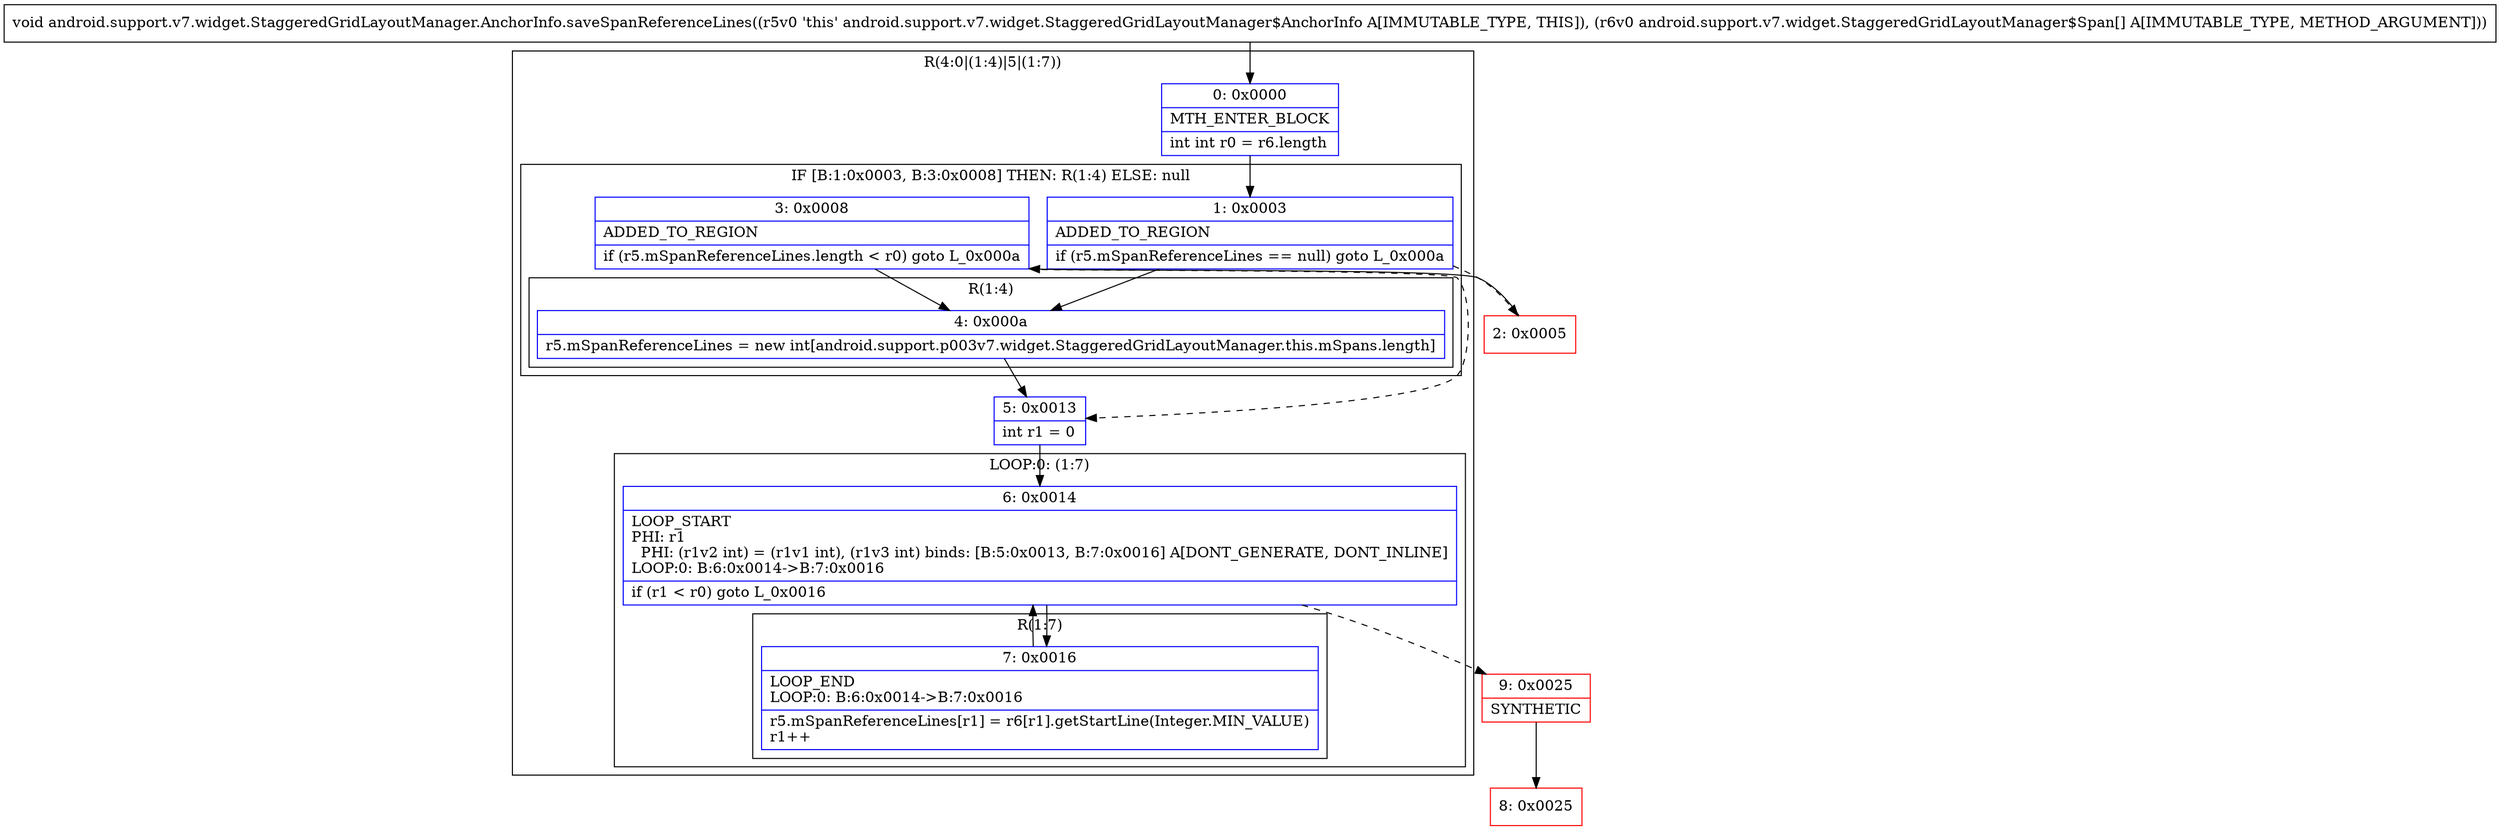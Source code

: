 digraph "CFG forandroid.support.v7.widget.StaggeredGridLayoutManager.AnchorInfo.saveSpanReferenceLines([Landroid\/support\/v7\/widget\/StaggeredGridLayoutManager$Span;)V" {
subgraph cluster_Region_1392410831 {
label = "R(4:0|(1:4)|5|(1:7))";
node [shape=record,color=blue];
Node_0 [shape=record,label="{0\:\ 0x0000|MTH_ENTER_BLOCK\l|int int r0 = r6.length\l}"];
subgraph cluster_IfRegion_1747889810 {
label = "IF [B:1:0x0003, B:3:0x0008] THEN: R(1:4) ELSE: null";
node [shape=record,color=blue];
Node_1 [shape=record,label="{1\:\ 0x0003|ADDED_TO_REGION\l|if (r5.mSpanReferenceLines == null) goto L_0x000a\l}"];
Node_3 [shape=record,label="{3\:\ 0x0008|ADDED_TO_REGION\l|if (r5.mSpanReferenceLines.length \< r0) goto L_0x000a\l}"];
subgraph cluster_Region_43377977 {
label = "R(1:4)";
node [shape=record,color=blue];
Node_4 [shape=record,label="{4\:\ 0x000a|r5.mSpanReferenceLines = new int[android.support.p003v7.widget.StaggeredGridLayoutManager.this.mSpans.length]\l}"];
}
}
Node_5 [shape=record,label="{5\:\ 0x0013|int r1 = 0\l}"];
subgraph cluster_LoopRegion_1577315227 {
label = "LOOP:0: (1:7)";
node [shape=record,color=blue];
Node_6 [shape=record,label="{6\:\ 0x0014|LOOP_START\lPHI: r1 \l  PHI: (r1v2 int) = (r1v1 int), (r1v3 int) binds: [B:5:0x0013, B:7:0x0016] A[DONT_GENERATE, DONT_INLINE]\lLOOP:0: B:6:0x0014\-\>B:7:0x0016\l|if (r1 \< r0) goto L_0x0016\l}"];
subgraph cluster_Region_1019886838 {
label = "R(1:7)";
node [shape=record,color=blue];
Node_7 [shape=record,label="{7\:\ 0x0016|LOOP_END\lLOOP:0: B:6:0x0014\-\>B:7:0x0016\l|r5.mSpanReferenceLines[r1] = r6[r1].getStartLine(Integer.MIN_VALUE)\lr1++\l}"];
}
}
}
Node_2 [shape=record,color=red,label="{2\:\ 0x0005}"];
Node_8 [shape=record,color=red,label="{8\:\ 0x0025}"];
Node_9 [shape=record,color=red,label="{9\:\ 0x0025|SYNTHETIC\l}"];
MethodNode[shape=record,label="{void android.support.v7.widget.StaggeredGridLayoutManager.AnchorInfo.saveSpanReferenceLines((r5v0 'this' android.support.v7.widget.StaggeredGridLayoutManager$AnchorInfo A[IMMUTABLE_TYPE, THIS]), (r6v0 android.support.v7.widget.StaggeredGridLayoutManager$Span[] A[IMMUTABLE_TYPE, METHOD_ARGUMENT])) }"];
MethodNode -> Node_0;
Node_0 -> Node_1;
Node_1 -> Node_2[style=dashed];
Node_1 -> Node_4;
Node_3 -> Node_4;
Node_3 -> Node_5[style=dashed];
Node_4 -> Node_5;
Node_5 -> Node_6;
Node_6 -> Node_7;
Node_6 -> Node_9[style=dashed];
Node_7 -> Node_6;
Node_2 -> Node_3;
Node_9 -> Node_8;
}

